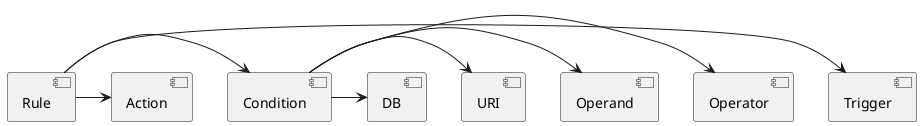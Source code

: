 @startuml

component "Rule" as rule
component "Trigger" as trigger
component "Condition" as condition
component "Action" as action

rule -> trigger
rule -> condition
rule -> action

component "Operator" as operator
component "Operand" as operand
component "URI" as uri
component "DB" as db

condition -> operator
condition -> operand

condition -> uri
condition -> db


@enduml